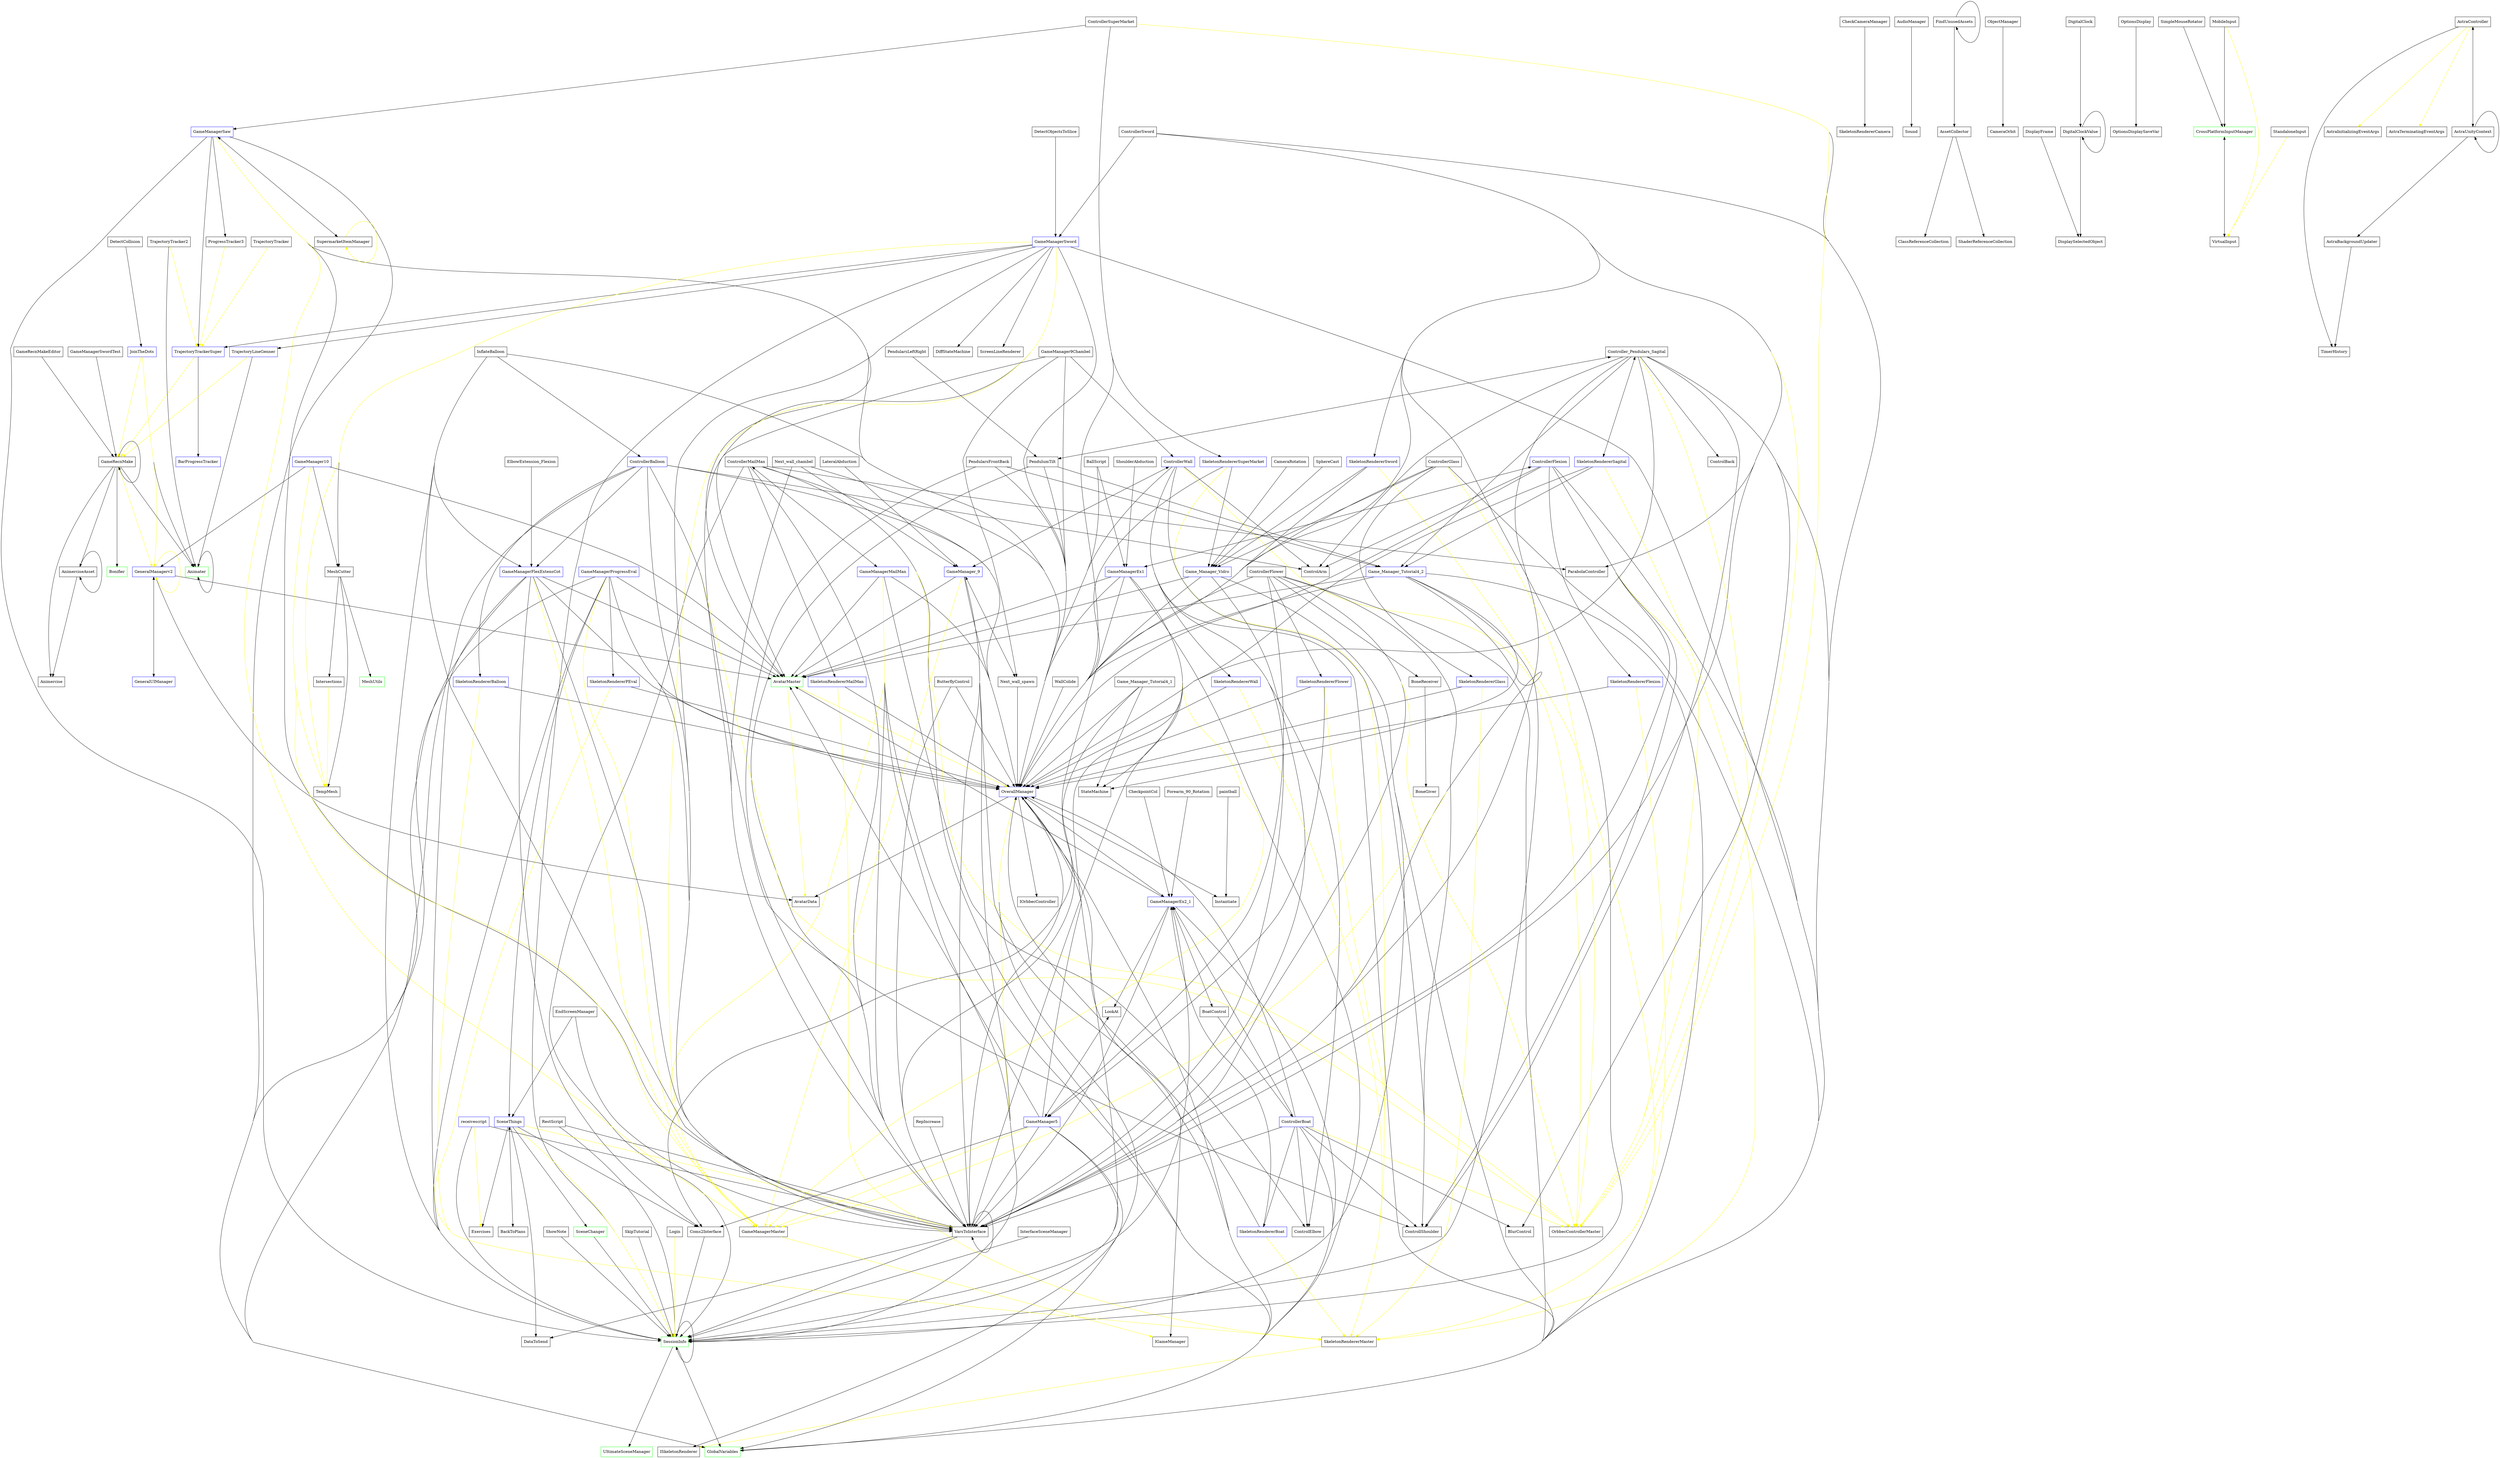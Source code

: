 digraph  {
	graph [concentrate=true,
		nodesep=0.25,
		ranksep=5.0
	];
	BarProgressTracker	 [color=blue,
		shape=box];
	ParabolaController	 [shape=box];
	RepIncrease	 [shape=box];
	VarsToInterface	 [shape=box];
	RepIncrease -> VarsToInterface	 [weight=1];
	VarsToInterface -> VarsToInterface	 [weight=1];
	SessionInfo	 [color=green,
		shape=box];
	VarsToInterface -> SessionInfo	 [weight=5];
	OverallManager	 [color=blue,
		shape=box];
	VarsToInterface -> OverallManager	 [weight=2];
	DataToSend	 [shape=box];
	VarsToInterface -> DataToSend	 [weight=2];
	RestScript	 [shape=box];
	RestScript -> VarsToInterface	 [weight=1];
	RestScript -> SessionInfo	 [weight=2];
	SessionInfo -> SessionInfo	 [weight=4];
	GlobalVariables	 [color=green,
		shape=box];
	SessionInfo -> GlobalVariables	 [weight=4];
	UltimateSceneManager	 [color=green,
		shape=box];
	SessionInfo -> UltimateSceneManager	 [weight=1];
	SkeletonRendererMailMan	 [color=blue,
		shape=box];
	SkeletonRendererMailMan -> OverallManager	 [weight=3];
	SkeletonRendererMaster	 [shape=box];
	SkeletonRendererMailMan -> SkeletonRendererMaster	 [color=yellow,
		weight=1];
	OverallManager -> VarsToInterface	 [weight=1];
	OverallManager -> SessionInfo	 [color=yellow,
		weight=3];
	OverallManager -> GlobalVariables	 [weight=1];
	GameManagerEx2_1	 [color=blue,
		shape=box];
	OverallManager -> GameManagerEx2_1	 [weight=1];
	Instantiate	 [shape=box];
	OverallManager -> Instantiate	 [weight=1];
	AvatarData	 [shape=box];
	OverallManager -> AvatarData	 [weight=1];
	IGameManager	 [shape=box];
	OverallManager -> IGameManager	 [weight=2];
	IOrbbecController	 [shape=box];
	OverallManager -> IOrbbecController	 [weight=1];
	ISkeletonRenderer	 [shape=box];
	OverallManager -> ISkeletonRenderer	 [weight=1];
	SkeletonRendererMaster -> ISkeletonRenderer	 [color=yellow,
		weight=1];
	SkeletonRendererPEval	 [color=blue,
		shape=box];
	SkeletonRendererPEval -> OverallManager	 [weight=9];
	SkeletonRendererPEval -> SkeletonRendererMaster	 [color=yellow,
		weight=1];
	SkeletonRendererSuperMarket	 [color=blue,
		shape=box];
	SkeletonRendererSuperMarket -> OverallManager	 [weight=3];
	SkeletonRendererSuperMarket -> SkeletonRendererMaster	 [color=yellow,
		weight=1];
	Game_Manager_Vidro	 [color=blue,
		shape=box];
	SkeletonRendererSuperMarket -> Game_Manager_Vidro	 [weight=1];
	Game_Manager_Vidro -> VarsToInterface	 [weight=10];
	Game_Manager_Vidro -> SessionInfo	 [weight=3];
	Game_Manager_Vidro -> OverallManager	 [weight=9];
	Game_Manager_Vidro -> GlobalVariables	 [weight=1];
	AvatarMaster	 [color=green,
		shape=box];
	Game_Manager_Vidro -> AvatarMaster	 [weight=2];
	SkipTutorial	 [shape=box];
	SkipTutorial -> SessionInfo	 [weight=1];
	ControllerMailMan	 [shape=box];
	ControllerMailMan -> ParabolaController	 [weight=2];
	ControllerMailMan -> VarsToInterface	 [weight=2];
	ControllerMailMan -> SessionInfo	 [weight=1];
	ControllerMailMan -> SkeletonRendererMailMan	 [weight=1];
	ControllerMailMan -> OverallManager	 [weight=1];
	GameManagerMailMan	 [color=blue,
		shape=box];
	ControllerMailMan -> GameManagerMailMan	 [weight=1];
	ControllerMailMan -> GlobalVariables	 [weight=1];
	OrbbecControllerMaster	 [shape=box];
	ControllerMailMan -> OrbbecControllerMaster	 [color=yellow,
		weight=1];
	GameManagerMailMan -> VarsToInterface	 [weight=9];
	GameManagerMailMan -> SessionInfo	 [weight=1];
	GameManagerMailMan -> OverallManager	 [weight=9];
	GameManagerMailMan -> ControllerMailMan	 [weight=1];
	GameManagerMailMan -> GlobalVariables	 [weight=1];
	ControlElbow	 [shape=box];
	GameManagerMailMan -> ControlElbow	 [weight=2];
	GameManagerMailMan -> AvatarMaster	 [weight=2];
	GameManagerMaster	 [shape=box];
	GameManagerMailMan -> GameManagerMaster	 [color=yellow,
		weight=1];
	ControllerSuperMarket	 [shape=box];
	ControllerSuperMarket -> OverallManager	 [weight=3];
	ControllerSuperMarket -> SkeletonRendererSuperMarket	 [weight=1];
	ControllerSuperMarket -> GlobalVariables	 [weight=1];
	ControllerSuperMarket -> OrbbecControllerMaster	 [color=yellow,
		weight=1];
	GameManagerSaw	 [color=blue,
		shape=box];
	ControllerSuperMarket -> GameManagerSaw	 [weight=1];
	GameManagerSaw -> VarsToInterface	 [weight=6];
	GameManagerSaw -> SessionInfo	 [weight=4];
	GameManagerSaw -> OverallManager	 [weight=17];
	GameManagerSaw -> GlobalVariables	 [weight=2];
	GameManagerSaw -> AvatarMaster	 [weight=2];
	GameManagerSaw -> GameManagerMaster	 [color=yellow,
		weight=1];
	SupermarketItemManager	 [shape=box];
	GameManagerSaw -> SupermarketItemManager	 [weight=1];
	ProgressTracker3	 [shape=box];
	GameManagerSaw -> ProgressTracker3	 [weight=1];
	TrajectoryTrackerSuper	 [color=blue,
		shape=box];
	GameManagerSaw -> TrajectoryTrackerSuper	 [weight=2];
	ControllerSword	 [shape=box];
	ControllerSword -> ParabolaController	 [weight=1];
	ControllerSword -> VarsToInterface	 [weight=3];
	ControllerSword -> SessionInfo	 [weight=1];
	ControllerSword -> OverallManager	 [weight=3];
	ControllerSword -> GlobalVariables	 [weight=1];
	ControllerSword -> OrbbecControllerMaster	 [color=yellow,
		weight=1];
	SkeletonRendererSword	 [color=blue,
		shape=box];
	ControllerSword -> SkeletonRendererSword	 [weight=1];
	GameManagerSword	 [color=blue,
		shape=box];
	ControllerSword -> GameManagerSword	 [weight=5];
	SkeletonRendererSword -> OverallManager	 [weight=3];
	SkeletonRendererSword -> SkeletonRendererMaster	 [color=yellow,
		weight=1];
	SkeletonRendererSword -> Game_Manager_Vidro	 [weight=1];
	GameManagerSword -> VarsToInterface	 [weight=6];
	GameManagerSword -> SessionInfo	 [weight=1];
	GameManagerSword -> OverallManager	 [weight=11];
	GameManagerSword -> GlobalVariables	 [weight=1];
	GameManagerSword -> AvatarMaster	 [weight=3];
	GameManagerSword -> GameManagerMaster	 [color=yellow,
		weight=1];
	GameManagerSword -> TrajectoryTrackerSuper	 [weight=4];
	MeshCutter	 [shape=box];
	GameManagerSword -> MeshCutter	 [weight=1];
	TempMesh	 [shape=box];
	GameManagerSword -> TempMesh	 [color=yellow,
		weight=2];
	ScreenLineRenderer	 [shape=box];
	GameManagerSword -> ScreenLineRenderer	 [weight=1];
	DiffStateMachine	 [shape=box];
	GameManagerSword -> DiffStateMachine	 [weight=1];
	TrajectoryLineGenner	 [color=blue,
		shape=box];
	GameManagerSword -> TrajectoryLineGenner	 [weight=1];
	DetectCollision	 [shape=box];
	JoinTheDots	 [color=blue,
		shape=box];
	DetectCollision -> JoinTheDots	 [weight=2];
	GeneralManagerv2	 [color=blue,
		shape=box];
	JoinTheDots -> GeneralManagerv2	 [color=yellow,
		weight=4];
	GameRecnMake	 [shape=box];
	JoinTheDots -> GameRecnMake	 [color=yellow,
		weight=1];
	Animater	 [color=green,
		shape=box];
	JoinTheDots -> Animater	 [weight=1];
	EndScreenManager	 [shape=box];
	EndScreenManager -> VarsToInterface	 [weight=1];
	SceneThings	 [color=blue,
		shape=box];
	EndScreenManager -> SceneThings	 [weight=1];
	SceneThings -> VarsToInterface	 [color=yellow,
		weight=6];
	SceneThings -> SessionInfo	 [color=yellow,
		weight=3];
	BackToPlans	 [shape=box];
	SceneThings -> BackToPlans	 [weight=1];
	Coms2Interface	 [shape=box];
	SceneThings -> Coms2Interface	 [weight=3];
	SceneThings -> DataToSend	 [weight=3];
	Exercises	 [shape=box];
	SceneThings -> Exercises	 [weight=1];
	SceneChanger	 [color=green,
		shape=box];
	SceneThings -> SceneChanger	 [weight=1];
	AvatarMaster -> OverallManager	 [color=yellow,
		weight=3];
	AvatarMaster -> AvatarData	 [color=yellow,
		weight=2];
	GameManagerMaster -> IGameManager	 [color=yellow,
		weight=1];
	GameManagerProgressEval	 [color=blue,
		shape=box];
	GameManagerProgressEval -> VarsToInterface	 [weight=9];
	GameManagerProgressEval -> SessionInfo	 [weight=5];
	GameManagerProgressEval -> OverallManager	 [weight=14];
	GameManagerProgressEval -> SkeletonRendererPEval	 [weight=1];
	GameManagerProgressEval -> GlobalVariables	 [weight=1];
	GameManagerProgressEval -> SceneThings	 [weight=2];
	GameManagerProgressEval -> AvatarMaster	 [weight=3];
	GameManagerProgressEval -> GameManagerMaster	 [color=yellow,
		weight=1];
	SupermarketItemManager -> GameManagerSaw	 [weight=1];
	SupermarketItemManager -> SupermarketItemManager	 [color=yellow,
		weight=4];
	ProgressTracker3 -> TrajectoryTrackerSuper	 [color=yellow,
		weight=1];
	TrajectoryTrackerSuper -> BarProgressTracker	 [weight=2];
	TrajectoryTrackerSuper -> GameRecnMake	 [color=yellow,
		weight=1];
	GeneralUIManager	 [color=blue,
		shape=box];
	GeneralUIManager -> GeneralManagerv2	 [weight=2];
	GeneralManagerv2 -> AvatarMaster	 [weight=1];
	GeneralManagerv2 -> GeneralUIManager	 [weight=10];
	GeneralManagerv2 -> GeneralManagerv2	 [color=yellow,
		weight=2];
	GeneralManagerv2 -> AvatarData	 [weight=1];
	GeneralManagerv2 -> GameRecnMake	 [weight=4];
	BackToPlans -> SceneThings	 [weight=2];
	Coms2Interface -> SessionInfo	 [weight=2];
	Login	 [shape=box];
	Login -> SessionInfo	 [color=yellow,
		weight=14];
	receivescript	 [color=blue,
		shape=box];
	receivescript -> VarsToInterface	 [weight=1];
	receivescript -> SessionInfo	 [weight=11];
	receivescript -> Exercises	 [color=yellow,
		weight=1];
	SceneChanger -> SessionInfo	 [weight=2];
	GameManager10	 [color=blue,
		shape=box];
	GameManager10 -> AvatarMaster	 [weight=2];
	GameManager10 -> GameManagerMaster	 [color=yellow,
		weight=1];
	GameManager10 -> GeneralManagerv2	 [weight=2];
	GameManager10 -> MeshCutter	 [weight=1];
	GameManager10 -> TempMesh	 [color=yellow,
		weight=2];
	MeshCutter -> TempMesh	 [weight=2];
	Intersections	 [shape=box];
	MeshCutter -> Intersections	 [weight=1];
	MeshUtils	 [color=green,
		shape=box];
	MeshCutter -> MeshUtils	 [weight=3];
	GameManager5	 [color=blue,
		shape=box];
	GameManager5 -> VarsToInterface	 [weight=4];
	GameManager5 -> SessionInfo	 [weight=1];
	GameManager5 -> OverallManager	 [weight=11];
	GameManager5 -> GlobalVariables	 [weight=1];
	GameManager5 -> AvatarMaster	 [weight=2];
	GameManager5 -> GameManagerMaster	 [color=yellow,
		weight=1];
	GameManager5 -> Coms2Interface	 [weight=1];
	LookAt	 [shape=box];
	GameManager5 -> LookAt	 [weight=1];
	LookAt -> GameManager5	 [weight=1];
	GameManager9Chambel	 [shape=box];
	GameManager9Chambel -> VarsToInterface	 [weight=3];
	GameManager9Chambel -> OverallManager	 [weight=27];
	Next_wall_spawn	 [shape=box];
	GameManager9Chambel -> Next_wall_spawn	 [weight=1];
	ControllerWall	 [color=blue,
		shape=box];
	GameManager9Chambel -> ControllerWall	 [weight=3];
	Next_wall_spawn -> OverallManager	 [weight=56];
	GameManager_9	 [color=blue,
		shape=box];
	Next_wall_spawn -> GameManager_9	 [weight=1];
	ControllerWall -> VarsToInterface	 [weight=3];
	ControllerWall -> OverallManager	 [weight=7];
	ControllerWall -> GlobalVariables	 [weight=1];
	ControllerWall -> OrbbecControllerMaster	 [color=yellow,
		weight=1];
	ControllerWall -> ControlElbow	 [weight=1];
	ControllerWall -> GameManager_9	 [weight=2];
	ControlArm	 [shape=box];
	ControllerWall -> ControlArm	 [weight=1];
	ControllShoulder	 [shape=box];
	ControllerWall -> ControllShoulder	 [weight=1];
	SkeletonRendererWall	 [color=blue,
		shape=box];
	ControllerWall -> SkeletonRendererWall	 [weight=1];
	GameManagerEx1	 [color=blue,
		shape=box];
	GameManagerEx1 -> VarsToInterface	 [weight=12];
	GameManagerEx1 -> SessionInfo	 [weight=1];
	GameManagerEx1 -> OverallManager	 [weight=13];
	GameManagerEx1 -> GlobalVariables	 [weight=1];
	GameManagerEx1 -> AvatarMaster	 [weight=2];
	GameManagerEx1 -> GameManagerMaster	 [color=yellow,
		weight=1];
	GameManagerEx1 -> Coms2Interface	 [weight=1];
	ControllerFlexion	 [color=blue,
		shape=box];
	GameManagerEx1 -> ControllerFlexion	 [weight=3];
	StateMachine	 [shape=box];
	GameManagerEx1 -> StateMachine	 [weight=7];
	ControllerFlexion -> VarsToInterface	 [weight=3];
	ControllerFlexion -> OverallManager	 [weight=9];
	ControllerFlexion -> GlobalVariables	 [weight=1];
	ControllerFlexion -> OrbbecControllerMaster	 [color=yellow,
		weight=1];
	ControllerFlexion -> GameManagerEx1	 [weight=2];
	ControllerFlexion -> ControlArm	 [weight=1];
	ControllerFlexion -> ControllShoulder	 [weight=1];
	SkeletonRendererFlexion	 [color=blue,
		shape=box];
	ControllerFlexion -> SkeletonRendererFlexion	 [weight=2];
	GameManagerEx2_1 -> VarsToInterface	 [weight=8];
	GameManagerEx2_1 -> SessionInfo	 [weight=2];
	GameManagerEx2_1 -> OverallManager	 [weight=16];
	GameManagerEx2_1 -> GlobalVariables	 [weight=1];
	GameManagerEx2_1 -> AvatarMaster	 [weight=4];
	GameManagerEx2_1 -> LookAt	 [weight=1];
	BoatControl	 [shape=box];
	GameManagerEx2_1 -> BoatControl	 [weight=2];
	BoatControl -> GameManagerEx2_1	 [weight=1];
	ControllerBoat	 [color=blue,
		shape=box];
	BoatControl -> ControllerBoat	 [weight=1];
	GameManagerFlexExtensCot	 [color=blue,
		shape=box];
	GameManagerFlexExtensCot -> VarsToInterface	 [weight=5];
	GameManagerFlexExtensCot -> SessionInfo	 [weight=1];
	GameManagerFlexExtensCot -> OverallManager	 [weight=12];
	GameManagerFlexExtensCot -> GlobalVariables	 [weight=1];
	GameManagerFlexExtensCot -> AvatarMaster	 [weight=2];
	GameManagerFlexExtensCot -> GameManagerMaster	 [color=yellow,
		weight=1];
	GameManagerFlexExtensCot -> Coms2Interface	 [weight=1];
	GameManager_9 -> VarsToInterface	 [weight=6];
	GameManager_9 -> SessionInfo	 [weight=1];
	GameManager_9 -> OverallManager	 [weight=10];
	GameManager_9 -> GlobalVariables	 [weight=1];
	GameManager_9 -> AvatarMaster	 [weight=2];
	GameManager_9 -> GameManagerMaster	 [color=yellow,
		weight=1];
	GameManager_9 -> Next_wall_spawn	 [weight=1];
	GameManager_9 -> ControllerWall	 [weight=1];
	Game_Manager_Tutorial4_1	 [shape=box];
	Game_Manager_Tutorial4_1 -> VarsToInterface	 [weight=3];
	Game_Manager_Tutorial4_1 -> OverallManager	 [weight=8];
	Game_Manager_Tutorial4_1 -> StateMachine	 [weight=1];
	Game_Manager_Tutorial4_2	 [color=blue,
		shape=box];
	Game_Manager_Tutorial4_2 -> VarsToInterface	 [weight=4];
	Game_Manager_Tutorial4_2 -> SessionInfo	 [weight=1];
	Game_Manager_Tutorial4_2 -> OverallManager	 [weight=13];
	Game_Manager_Tutorial4_2 -> GlobalVariables	 [weight=1];
	Game_Manager_Tutorial4_2 -> AvatarMaster	 [weight=4];
	Game_Manager_Tutorial4_2 -> GameManagerMaster	 [color=yellow,
		weight=1];
	Game_Manager_Tutorial4_2 -> StateMachine	 [weight=1];
	BallScript	 [shape=box];
	BallScript -> OverallManager	 [weight=1];
	BallScript -> GameManagerEx1	 [weight=3];
	ControllerBoat -> VarsToInterface	 [weight=3];
	ControllerBoat -> OverallManager	 [weight=8];
	ControllerBoat -> GlobalVariables	 [weight=1];
	ControllerBoat -> OrbbecControllerMaster	 [color=yellow,
		weight=1];
	ControllerBoat -> ControlElbow	 [weight=1];
	ControllerBoat -> GameManagerEx2_1	 [weight=2];
	ControllerBoat -> ControllShoulder	 [weight=1];
	BlurControl	 [shape=box];
	ControllerBoat -> BlurControl	 [weight=1];
	SkeletonRendererBoat	 [color=blue,
		shape=box];
	ControllerBoat -> SkeletonRendererBoat	 [weight=2];
	ButterflyControl	 [shape=box];
	ButterflyControl -> VarsToInterface	 [weight=3];
	ButterflyControl -> OverallManager	 [weight=5];
	CameraRotation	 [shape=box];
	CameraRotation -> Game_Manager_Vidro	 [weight=1];
	CheckCameraManager	 [shape=box];
	SkeletonRendererCamera	 [shape=box];
	CheckCameraManager -> SkeletonRendererCamera	 [weight=1];
	CheckpointCol	 [shape=box];
	CheckpointCol -> GameManagerEx2_1	 [weight=1];
	Controller_Pendulars_Sagital	 [shape=box];
	Controller_Pendulars_Sagital -> VarsToInterface	 [weight=3];
	Controller_Pendulars_Sagital -> OverallManager	 [weight=6];
	Controller_Pendulars_Sagital -> GlobalVariables	 [weight=1];
	Controller_Pendulars_Sagital -> OrbbecControllerMaster	 [color=yellow,
		weight=1];
	Controller_Pendulars_Sagital -> Game_Manager_Tutorial4_2	 [weight=2];
	PendulumTilt	 [shape=box];
	Controller_Pendulars_Sagital -> PendulumTilt	 [weight=1];
	Controller_Pendulars_Sagital -> ControlArm	 [weight=1];
	ControlBack	 [shape=box];
	Controller_Pendulars_Sagital -> ControlBack	 [weight=1];
	Controller_Pendulars_Sagital -> ControllShoulder	 [weight=1];
	SkeletonRendererSagital	 [color=blue,
		shape=box];
	Controller_Pendulars_Sagital -> SkeletonRendererSagital	 [weight=1];
	Controller_Pendulars_Sagital -> BlurControl	 [weight=1];
	PendulumTilt -> VarsToInterface	 [weight=2];
	PendulumTilt -> OverallManager	 [weight=1];
	PendulumTilt -> Game_Manager_Tutorial4_2	 [weight=1];
	PendulumTilt -> Controller_Pendulars_Sagital	 [weight=1];
	SkeletonRendererSagital -> OverallManager	 [weight=6];
	SkeletonRendererSagital -> SkeletonRendererMaster	 [color=yellow,
		weight=1];
	SkeletonRendererSagital -> Game_Manager_Tutorial4_2	 [weight=1];
	SkeletonRendererSagital -> Controller_Pendulars_Sagital	 [weight=5];
	InflateBalloon	 [shape=box];
	InflateBalloon -> VarsToInterface	 [weight=4];
	InflateBalloon -> SessionInfo	 [weight=3];
	InflateBalloon -> OverallManager	 [weight=2];
	InflateBalloon -> GameManagerFlexExtensCot	 [weight=1];
	ControllerBalloon	 [color=blue,
		shape=box];
	InflateBalloon -> ControllerBalloon	 [weight=1];
	ControllerBalloon -> VarsToInterface	 [weight=3];
	ControllerBalloon -> OverallManager	 [weight=9];
	ControllerBalloon -> GlobalVariables	 [weight=1];
	ControllerBalloon -> OrbbecControllerMaster	 [color=yellow,
		weight=1];
	ControllerBalloon -> GameManagerFlexExtensCot	 [weight=2];
	ControllerBalloon -> ControlArm	 [weight=1];
	ControllerBalloon -> ControllShoulder	 [weight=1];
	SkeletonRendererBalloon	 [color=blue,
		shape=box];
	ControllerBalloon -> SkeletonRendererBalloon	 [weight=2];
	Next_wall_chambel	 [shape=box];
	Next_wall_chambel -> VarsToInterface	 [weight=32];
	Next_wall_chambel -> OverallManager	 [weight=32];
	Next_wall_chambel -> GameManager_9	 [weight=2];
	paintball	 [shape=box];
	paintball -> Instantiate	 [weight=1];
	ShowNote	 [shape=box];
	ShowNote -> SessionInfo	 [weight=2];
	SphereCast	 [shape=box];
	SphereCast -> Game_Manager_Vidro	 [weight=1];
	WallColide	 [shape=box];
	WallColide -> OverallManager	 [weight=1];
	ElbowExtension_Flexion	 [shape=box];
	ElbowExtension_Flexion -> GameManagerFlexExtensCot	 [weight=1];
	Forearm_90_Rotation	 [shape=box];
	Forearm_90_Rotation -> GameManagerEx2_1	 [weight=2];
	LateralAbduction	 [shape=box];
	LateralAbduction -> GameManager_9	 [weight=2];
	PendularsFrontBack	 [shape=box];
	PendularsFrontBack -> VarsToInterface	 [weight=2];
	PendularsFrontBack -> OverallManager	 [weight=1];
	PendularsFrontBack -> Game_Manager_Tutorial4_2	 [weight=2];
	PendularsLeftRight	 [shape=box];
	PendularsLeftRight -> PendulumTilt	 [weight=1];
	ShoulderAbduction	 [shape=box];
	ShoulderAbduction -> GameManagerEx1	 [weight=2];
	AudioManager	 [shape=box];
	Sound	 [shape=box];
	AudioManager -> Sound	 [weight=2];
	InterfaceSceneManager	 [shape=box];
	InterfaceSceneManager -> SessionInfo	 [weight=1];
	SkeletonRendererBoat -> OverallManager	 [weight=9];
	SkeletonRendererBoat -> SkeletonRendererMaster	 [color=yellow,
		weight=1];
	SkeletonRendererBoat -> GameManagerEx2_1	 [weight=1];
	BoneGiver	 [shape=box];
	BoneReceiver	 [shape=box];
	BoneReceiver -> BoneGiver	 [weight=1];
	SkeletonRendererBalloon -> OverallManager	 [weight=3];
	SkeletonRendererBalloon -> SkeletonRendererMaster	 [color=yellow,
		weight=1];
	SkeletonRendererFlexion -> OverallManager	 [weight=3];
	SkeletonRendererFlexion -> SkeletonRendererMaster	 [color=yellow,
		weight=1];
	ControllerFlower	 [shape=box];
	ControllerFlower -> VarsToInterface	 [weight=1];
	ControllerFlower -> OverallManager	 [weight=4];
	ControllerFlower -> GlobalVariables	 [weight=1];
	ControllerFlower -> OrbbecControllerMaster	 [color=yellow,
		weight=1];
	ControllerFlower -> GameManager5	 [weight=1];
	ControllerFlower -> ControllShoulder	 [weight=1];
	ControllerFlower -> BoneReceiver	 [weight=1];
	SkeletonRendererFlower	 [color=blue,
		shape=box];
	ControllerFlower -> SkeletonRendererFlower	 [weight=1];
	SkeletonRendererFlower -> OverallManager	 [weight=3];
	SkeletonRendererFlower -> SkeletonRendererMaster	 [color=yellow,
		weight=1];
	SkeletonRendererFlower -> GameManager5	 [weight=1];
	SkeletonRendererWall -> OverallManager	 [weight=3];
	SkeletonRendererWall -> SkeletonRendererMaster	 [color=yellow,
		weight=1];
	SkeletonRendererGlass	 [color=blue,
		shape=box];
	SkeletonRendererGlass -> OverallManager	 [weight=3];
	SkeletonRendererGlass -> SkeletonRendererMaster	 [color=yellow,
		weight=1];
	ControllerGlass	 [shape=box];
	ControllerGlass -> OverallManager	 [weight=3];
	ControllerGlass -> Game_Manager_Vidro	 [weight=1];
	ControllerGlass -> GlobalVariables	 [weight=1];
	ControllerGlass -> OrbbecControllerMaster	 [color=yellow,
		weight=1];
	ControllerGlass -> SkeletonRendererGlass	 [weight=1];
	AssetCollector	 [shape=box];
	ClassReferenceCollection	 [shape=box];
	AssetCollector -> ClassReferenceCollection	 [weight=2];
	ShaderReferenceCollection	 [shape=box];
	AssetCollector -> ShaderReferenceCollection	 [weight=2];
	FindUnusedAssets	 [shape=box];
	FindUnusedAssets -> AssetCollector	 [weight=2];
	FindUnusedAssets -> FindUnusedAssets	 [weight=3];
	DetectObjectsToSlice	 [shape=box];
	DetectObjectsToSlice -> GameManagerSword	 [weight=1];
	CameraOrbit	 [shape=box];
	TrajectoryLineGenner -> GameRecnMake	 [color=yellow,
		weight=1];
	TrajectoryLineGenner -> Animater	 [weight=2];
	GameManagerSwordTest	 [shape=box];
	GameManagerSwordTest -> GameRecnMake	 [weight=1];
	GameRecnMake -> GeneralManagerv2	 [color=yellow,
		weight=1];
	GameRecnMake -> GameRecnMake	 [weight=1];
	Animercise	 [shape=box];
	GameRecnMake -> Animercise	 [weight=2];
	AnimerciseAsset	 [shape=box];
	GameRecnMake -> AnimerciseAsset	 [weight=2];
	GameRecnMake -> Animater	 [weight=2];
	Bonifier	 [color=green,
		shape=box];
	GameRecnMake -> Bonifier	 [weight=1];
	ObjectManager	 [shape=box];
	ObjectManager -> CameraOrbit	 [weight=1];
	Intersections -> TempMesh	 [color=yellow,
		weight=2];
	AnimerciseAsset -> Animercise	 [weight=1];
	AnimerciseAsset -> AnimerciseAsset	 [weight=2];
	Animater -> Animater	 [weight=1];
	GameRecnMakeEditor	 [shape=box];
	GameRecnMakeEditor -> GameRecnMake	 [weight=1];
	TrajectoryTracker	 [shape=box];
	TrajectoryTracker -> TrajectoryTrackerSuper	 [color=yellow,
		weight=1];
	TrajectoryTracker2	 [shape=box];
	TrajectoryTracker2 -> TrajectoryTrackerSuper	 [color=yellow,
		weight=1];
	TrajectoryTracker2 -> Animater	 [weight=2];
	DisplayFrame	 [shape=box];
	DisplaySelectedObject	 [shape=box];
	DisplayFrame -> DisplaySelectedObject	 [weight=1];
	OptionsDisplay	 [shape=box];
	OptionsDisplaySaveVar	 [shape=box];
	OptionsDisplay -> OptionsDisplaySaveVar	 [weight=1];
	DigitalClock	 [shape=box];
	DigitalClockValue	 [shape=box];
	DigitalClock -> DigitalClockValue	 [weight=4];
	DigitalClockValue -> DisplaySelectedObject	 [weight=2];
	DigitalClockValue -> DigitalClockValue	 [weight=1];
	CrossPlatformInputManager	 [color=green,
		shape=box];
	VirtualInput	 [shape=box];
	CrossPlatformInputManager -> VirtualInput	 [weight=3];
	VirtualInput -> CrossPlatformInputManager	 [color=yellow,
		weight=5];
	MobileInput	 [shape=box];
	MobileInput -> CrossPlatformInputManager	 [weight=4];
	MobileInput -> VirtualInput	 [color=yellow,
		weight=1];
	StandaloneInput	 [shape=box];
	StandaloneInput -> VirtualInput	 [color=yellow,
		weight=1];
	SimpleMouseRotator	 [shape=box];
	SimpleMouseRotator -> CrossPlatformInputManager	 [weight=2];
	AstraBackgroundUpdater	 [shape=box];
	TimerHistory	 [shape=box];
	AstraBackgroundUpdater -> TimerHistory	 [weight=3];
	AstraController	 [shape=box];
	AstraController -> TimerHistory	 [weight=3];
	AstraInitializingEventArgs	 [shape=box];
	AstraController -> AstraInitializingEventArgs	 [color=yellow,
		weight=1];
	AstraTerminatingEventArgs	 [shape=box];
	AstraController -> AstraTerminatingEventArgs	 [color=yellow,
		weight=1];
	AstraUnityContext	 [shape=box];
	AstraController -> AstraUnityContext	 [weight=20];
	AstraUnityContext -> AstraBackgroundUpdater	 [weight=1];
	AstraUnityContext -> AstraController	 [weight=1];
	AstraUnityContext -> AstraUnityContext	 [weight=2];
}

